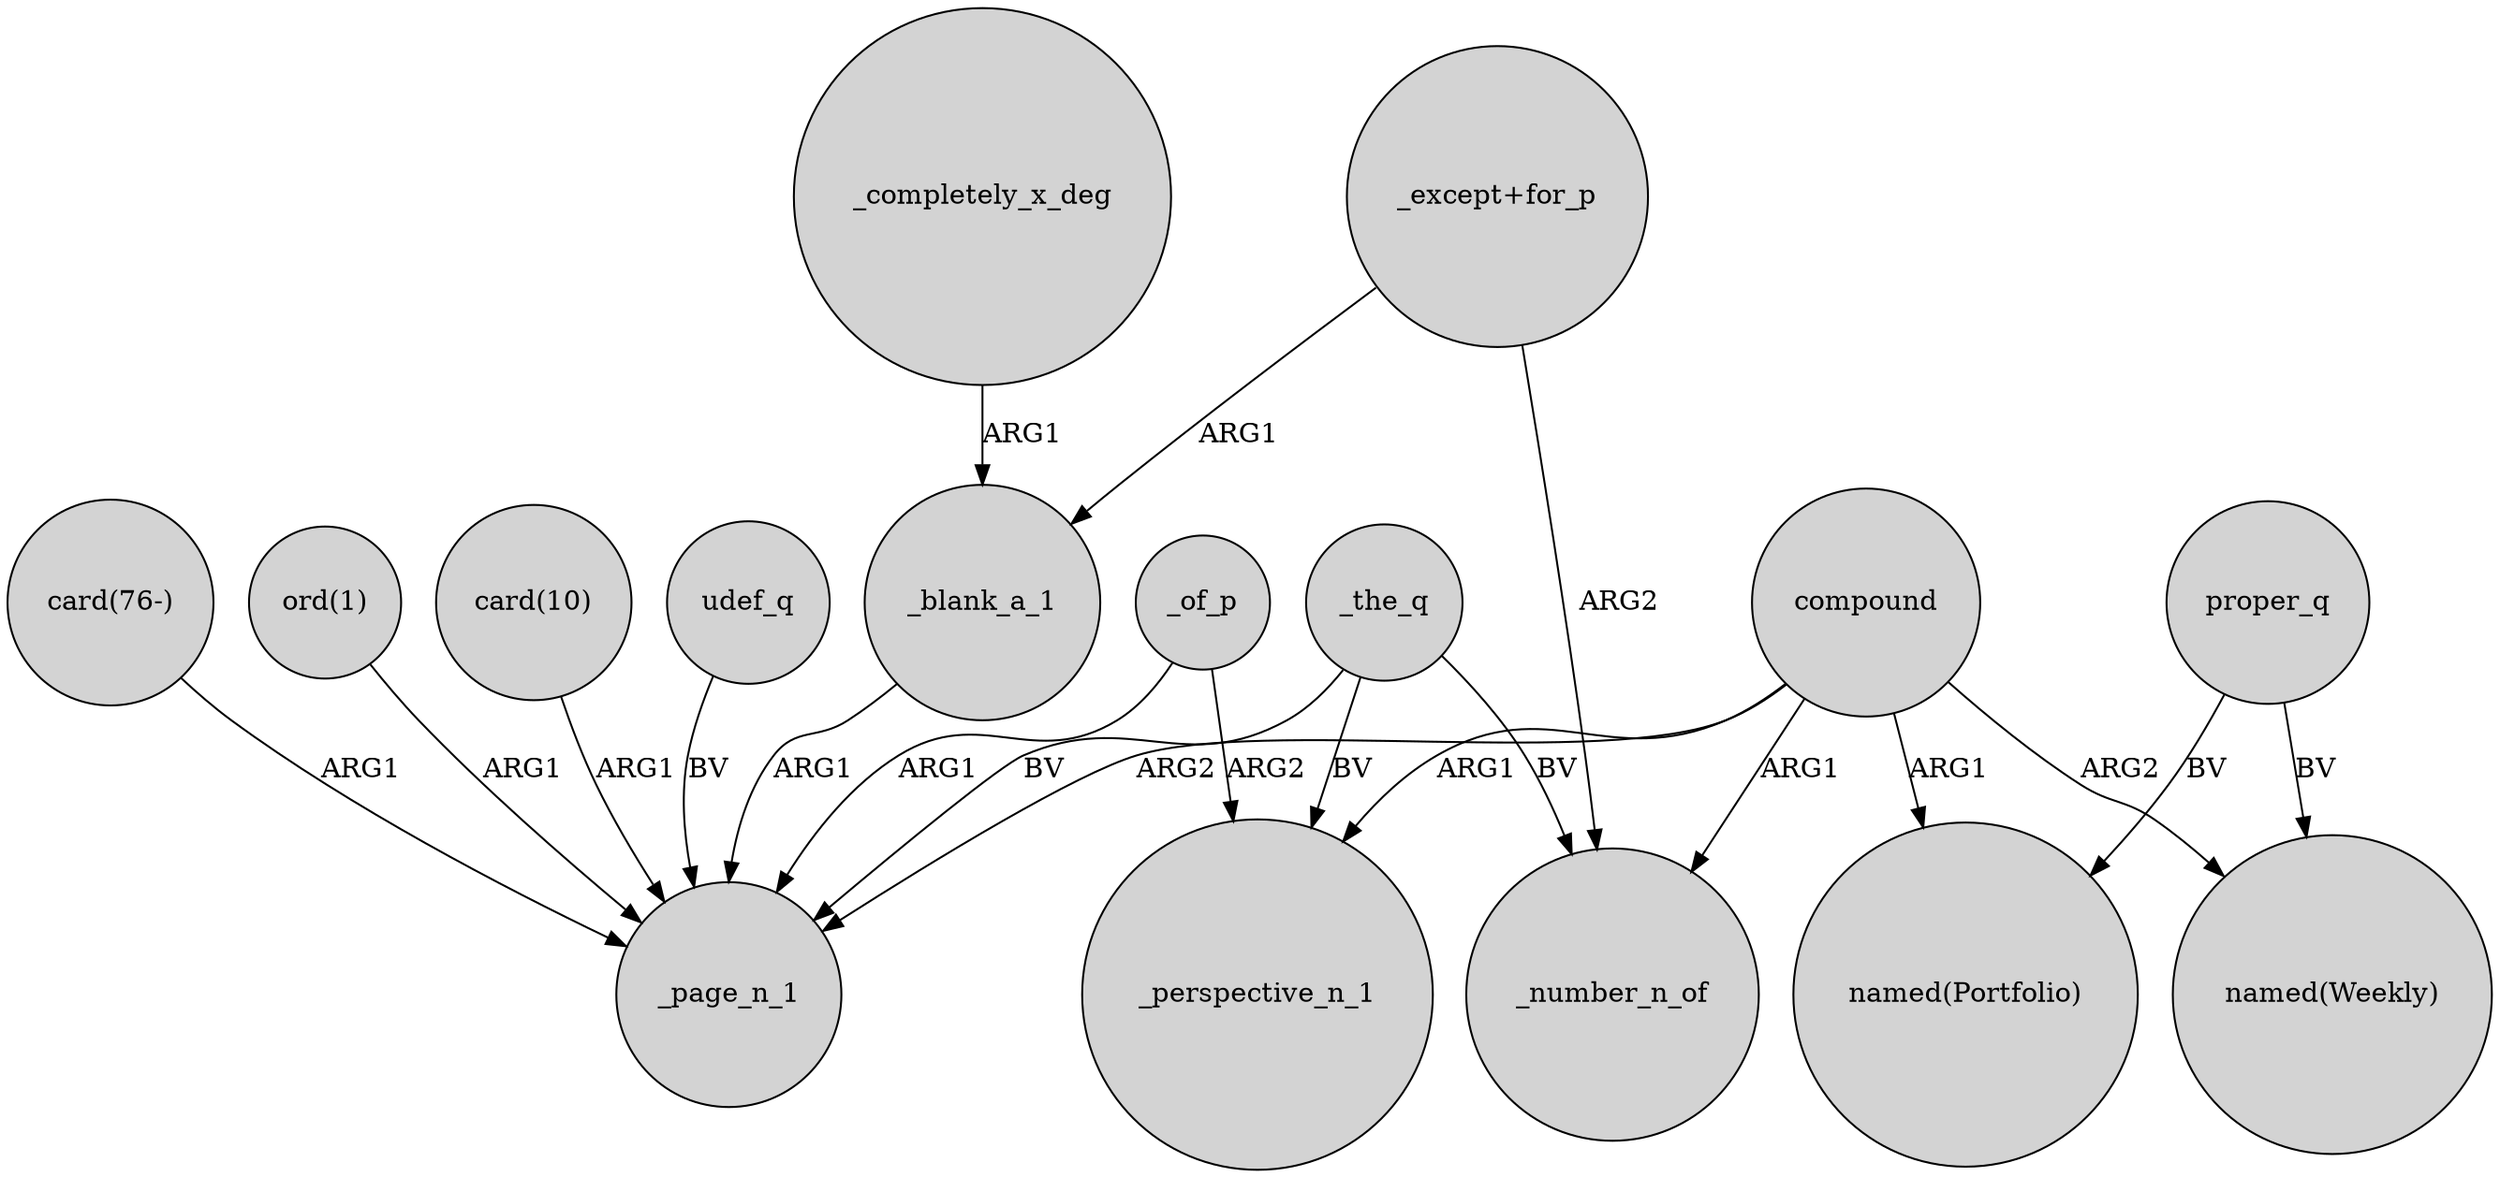 digraph {
	node [shape=circle style=filled]
	"_except+for_p" -> _blank_a_1 [label=ARG1]
	_blank_a_1 -> _page_n_1 [label=ARG1]
	_the_q -> _perspective_n_1 [label=BV]
	"_except+for_p" -> _number_n_of [label=ARG2]
	compound -> _perspective_n_1 [label=ARG1]
	compound -> "named(Portfolio)" [label=ARG1]
	_the_q -> _number_n_of [label=BV]
	_the_q -> _page_n_1 [label=BV]
	_of_p -> _page_n_1 [label=ARG1]
	"card(76-)" -> _page_n_1 [label=ARG1]
	proper_q -> "named(Weekly)" [label=BV]
	compound -> "named(Weekly)" [label=ARG2]
	compound -> _number_n_of [label=ARG1]
	_completely_x_deg -> _blank_a_1 [label=ARG1]
	"card(10)" -> _page_n_1 [label=ARG1]
	_of_p -> _perspective_n_1 [label=ARG2]
	compound -> _page_n_1 [label=ARG2]
	"ord(1)" -> _page_n_1 [label=ARG1]
	udef_q -> _page_n_1 [label=BV]
	proper_q -> "named(Portfolio)" [label=BV]
}
